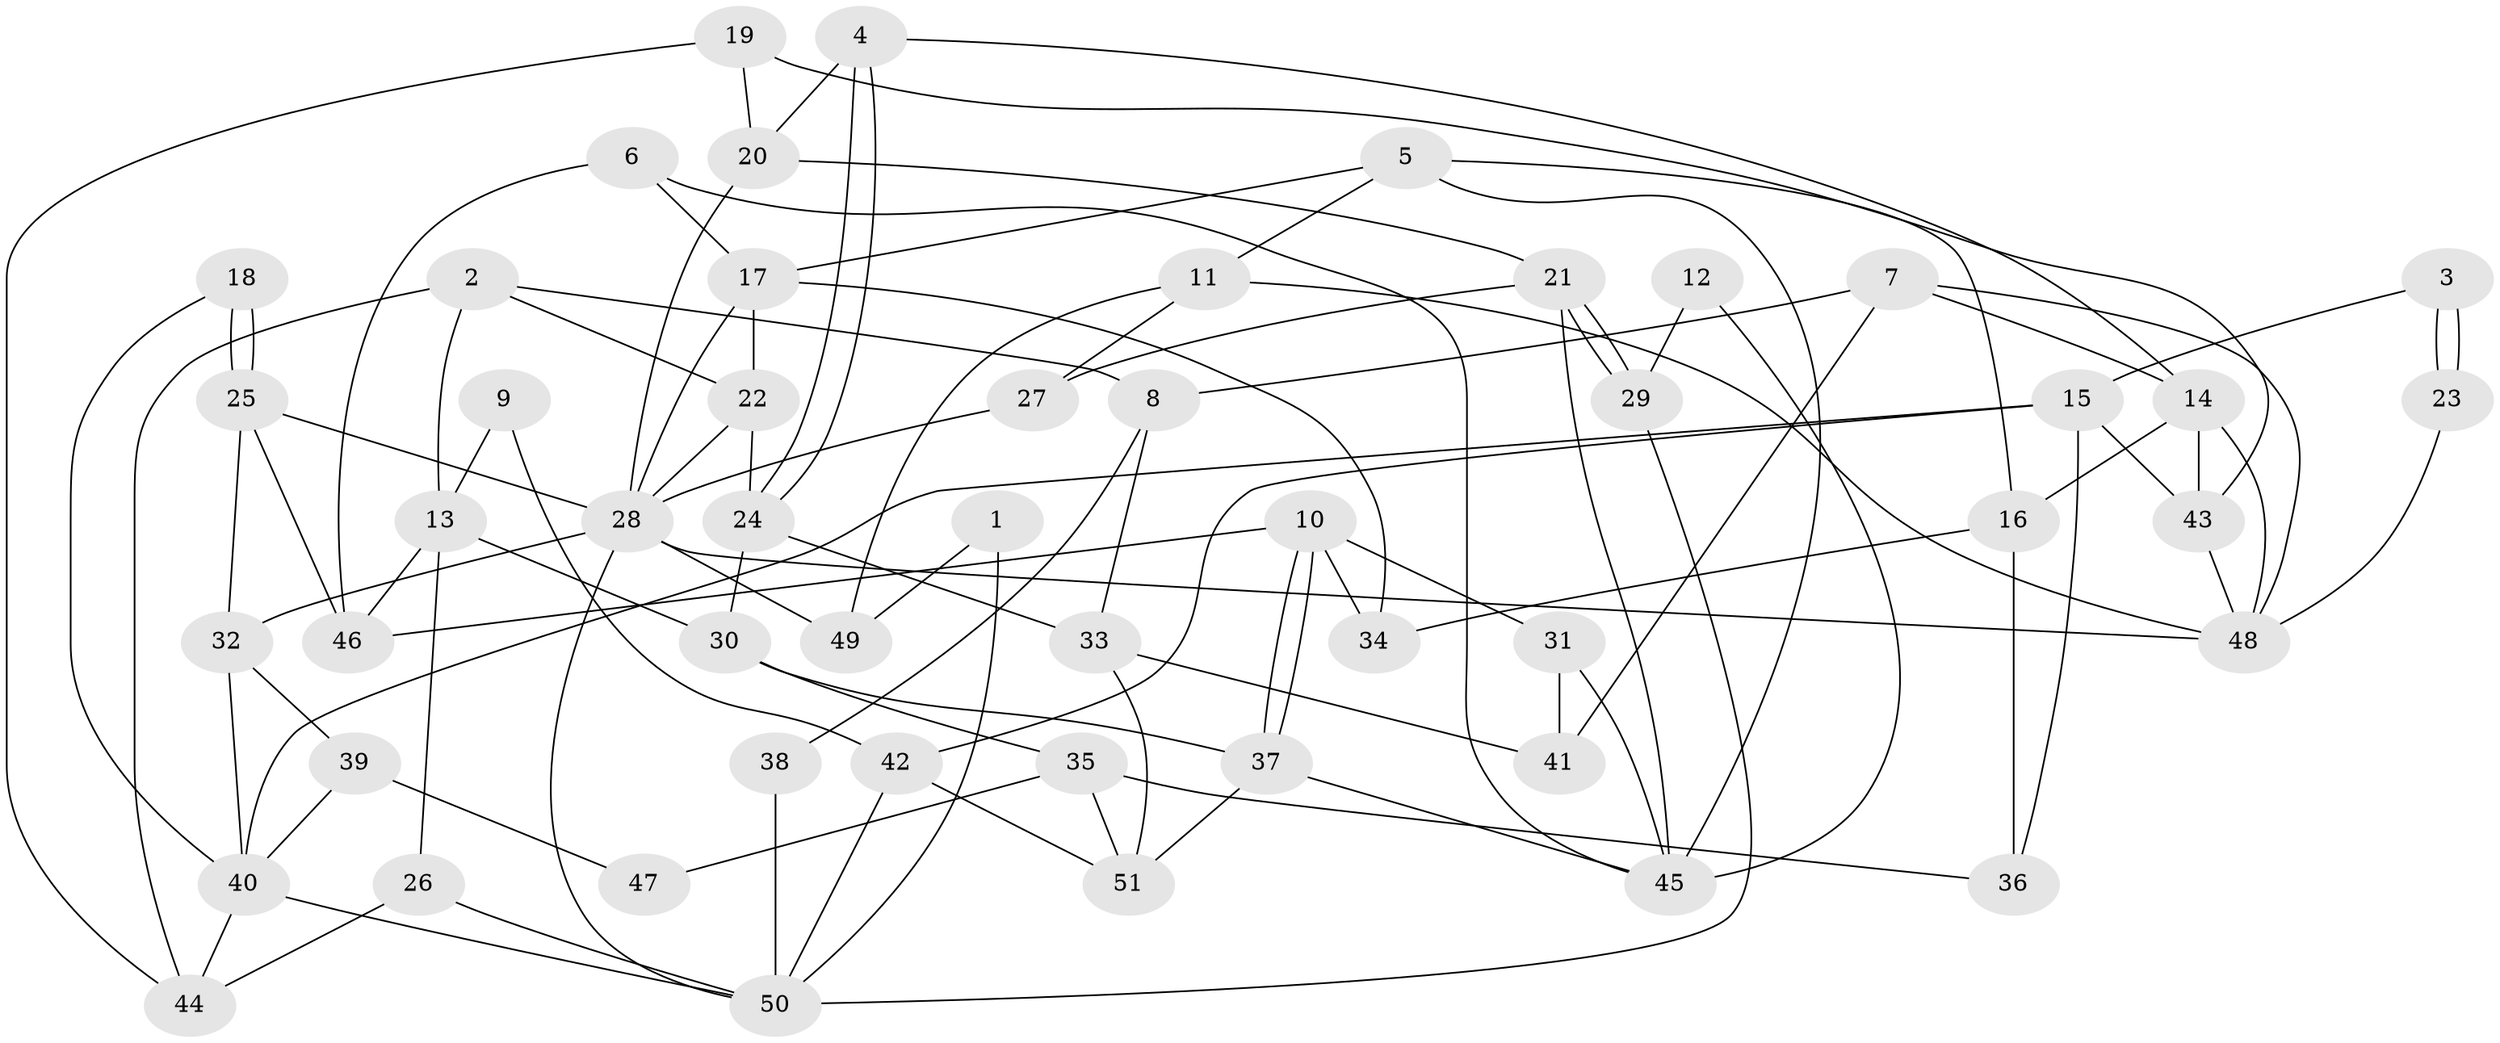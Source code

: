 // coarse degree distribution, {6: 0.0967741935483871, 7: 0.12903225806451613, 3: 0.1935483870967742, 8: 0.03225806451612903, 4: 0.1935483870967742, 11: 0.03225806451612903, 2: 0.22580645161290322, 5: 0.0967741935483871}
// Generated by graph-tools (version 1.1) at 2025/51/03/04/25 22:51:22]
// undirected, 51 vertices, 102 edges
graph export_dot {
  node [color=gray90,style=filled];
  1;
  2;
  3;
  4;
  5;
  6;
  7;
  8;
  9;
  10;
  11;
  12;
  13;
  14;
  15;
  16;
  17;
  18;
  19;
  20;
  21;
  22;
  23;
  24;
  25;
  26;
  27;
  28;
  29;
  30;
  31;
  32;
  33;
  34;
  35;
  36;
  37;
  38;
  39;
  40;
  41;
  42;
  43;
  44;
  45;
  46;
  47;
  48;
  49;
  50;
  51;
  1 -- 50;
  1 -- 49;
  2 -- 22;
  2 -- 44;
  2 -- 8;
  2 -- 13;
  3 -- 15;
  3 -- 23;
  3 -- 23;
  4 -- 24;
  4 -- 24;
  4 -- 20;
  4 -- 14;
  5 -- 45;
  5 -- 16;
  5 -- 11;
  5 -- 17;
  6 -- 46;
  6 -- 17;
  6 -- 45;
  7 -- 8;
  7 -- 14;
  7 -- 41;
  7 -- 48;
  8 -- 33;
  8 -- 38;
  9 -- 42;
  9 -- 13;
  10 -- 46;
  10 -- 37;
  10 -- 37;
  10 -- 31;
  10 -- 34;
  11 -- 27;
  11 -- 48;
  11 -- 49;
  12 -- 45;
  12 -- 29;
  13 -- 30;
  13 -- 26;
  13 -- 46;
  14 -- 48;
  14 -- 16;
  14 -- 43;
  15 -- 36;
  15 -- 43;
  15 -- 40;
  15 -- 42;
  16 -- 34;
  16 -- 36;
  17 -- 28;
  17 -- 22;
  17 -- 34;
  18 -- 25;
  18 -- 25;
  18 -- 40;
  19 -- 20;
  19 -- 43;
  19 -- 44;
  20 -- 28;
  20 -- 21;
  21 -- 29;
  21 -- 29;
  21 -- 45;
  21 -- 27;
  22 -- 28;
  22 -- 24;
  23 -- 48;
  24 -- 30;
  24 -- 33;
  25 -- 32;
  25 -- 28;
  25 -- 46;
  26 -- 44;
  26 -- 50;
  27 -- 28;
  28 -- 48;
  28 -- 32;
  28 -- 49;
  28 -- 50;
  29 -- 50;
  30 -- 37;
  30 -- 35;
  31 -- 45;
  31 -- 41;
  32 -- 40;
  32 -- 39;
  33 -- 41;
  33 -- 51;
  35 -- 51;
  35 -- 36;
  35 -- 47;
  37 -- 51;
  37 -- 45;
  38 -- 50;
  39 -- 40;
  39 -- 47;
  40 -- 50;
  40 -- 44;
  42 -- 50;
  42 -- 51;
  43 -- 48;
}
